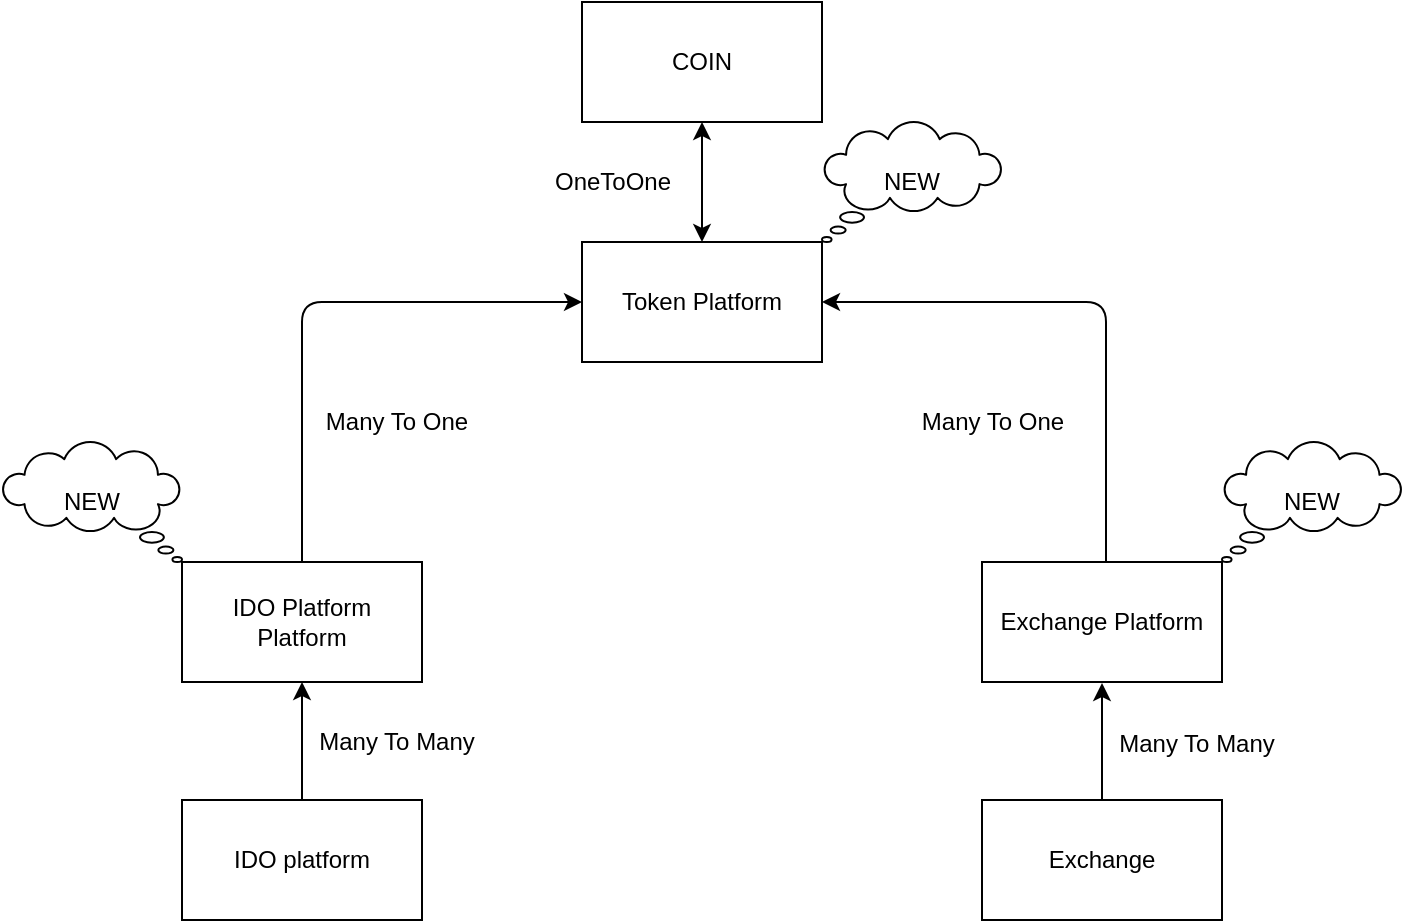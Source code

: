 <mxfile version="15.0.2" type="github">
  <diagram id="55jkiJdOHpuFxrlbwba9" name="Page-1">
    <mxGraphModel dx="1362" dy="651" grid="1" gridSize="10" guides="1" tooltips="1" connect="1" arrows="1" fold="1" page="1" pageScale="1" pageWidth="827" pageHeight="1169" math="0" shadow="0">
      <root>
        <mxCell id="0" />
        <mxCell id="1" parent="0" />
        <mxCell id="Hb-XyFJxN74L1rWlCScT-1" value="COIN" style="rounded=0;whiteSpace=wrap;html=1;" vertex="1" parent="1">
          <mxGeometry x="320" y="60" width="120" height="60" as="geometry" />
        </mxCell>
        <mxCell id="Hb-XyFJxN74L1rWlCScT-2" value="Token Platform" style="rounded=0;whiteSpace=wrap;html=1;" vertex="1" parent="1">
          <mxGeometry x="320" y="180" width="120" height="60" as="geometry" />
        </mxCell>
        <mxCell id="Hb-XyFJxN74L1rWlCScT-3" value="" style="endArrow=classic;startArrow=classic;html=1;" edge="1" parent="1" source="Hb-XyFJxN74L1rWlCScT-1">
          <mxGeometry width="50" height="50" relative="1" as="geometry">
            <mxPoint x="380" y="170" as="sourcePoint" />
            <mxPoint x="380" y="180" as="targetPoint" />
          </mxGeometry>
        </mxCell>
        <mxCell id="Hb-XyFJxN74L1rWlCScT-5" value="OneToOne" style="text;html=1;align=center;verticalAlign=middle;resizable=0;points=[];autosize=1;strokeColor=none;" vertex="1" parent="1">
          <mxGeometry x="300" y="140" width="70" height="20" as="geometry" />
        </mxCell>
        <mxCell id="Hb-XyFJxN74L1rWlCScT-6" value="IDO platform" style="rounded=0;whiteSpace=wrap;html=1;" vertex="1" parent="1">
          <mxGeometry x="120" y="459" width="120" height="60" as="geometry" />
        </mxCell>
        <mxCell id="Hb-XyFJxN74L1rWlCScT-7" value="&lt;div&gt;IDO Platform&lt;/div&gt;&lt;div&gt;Platform&lt;br&gt;&lt;/div&gt;" style="rounded=0;whiteSpace=wrap;html=1;" vertex="1" parent="1">
          <mxGeometry x="120" y="340" width="120" height="60" as="geometry" />
        </mxCell>
        <mxCell id="Hb-XyFJxN74L1rWlCScT-8" value="Exchange" style="rounded=0;whiteSpace=wrap;html=1;" vertex="1" parent="1">
          <mxGeometry x="520" y="459" width="120" height="60" as="geometry" />
        </mxCell>
        <mxCell id="Hb-XyFJxN74L1rWlCScT-9" value="Exchange Platform" style="rounded=0;whiteSpace=wrap;html=1;" vertex="1" parent="1">
          <mxGeometry x="520" y="340" width="120" height="60" as="geometry" />
        </mxCell>
        <mxCell id="Hb-XyFJxN74L1rWlCScT-11" value="" style="endArrow=classic;html=1;entryX=0.5;entryY=1;entryDx=0;entryDy=0;exitX=0.5;exitY=0;exitDx=0;exitDy=0;" edge="1" parent="1" source="Hb-XyFJxN74L1rWlCScT-6" target="Hb-XyFJxN74L1rWlCScT-7">
          <mxGeometry width="50" height="50" relative="1" as="geometry">
            <mxPoint x="182" y="460" as="sourcePoint" />
            <mxPoint x="181" y="404.02" as="targetPoint" />
          </mxGeometry>
        </mxCell>
        <mxCell id="Hb-XyFJxN74L1rWlCScT-13" value="Many To Many" style="text;html=1;align=center;verticalAlign=middle;resizable=0;points=[];autosize=1;strokeColor=none;" vertex="1" parent="1">
          <mxGeometry x="182" y="420" width="90" height="20" as="geometry" />
        </mxCell>
        <mxCell id="Hb-XyFJxN74L1rWlCScT-14" value="" style="endArrow=classic;html=1;entryX=0.5;entryY=1;entryDx=0;entryDy=0;exitX=0.5;exitY=0;exitDx=0;exitDy=0;" edge="1" parent="1">
          <mxGeometry width="50" height="50" relative="1" as="geometry">
            <mxPoint x="580" y="459.5" as="sourcePoint" />
            <mxPoint x="580" y="400.5" as="targetPoint" />
          </mxGeometry>
        </mxCell>
        <mxCell id="Hb-XyFJxN74L1rWlCScT-15" value="Many To Many" style="text;html=1;align=center;verticalAlign=middle;resizable=0;points=[];autosize=1;strokeColor=none;" vertex="1" parent="1">
          <mxGeometry x="582" y="420.5" width="90" height="20" as="geometry" />
        </mxCell>
        <mxCell id="Hb-XyFJxN74L1rWlCScT-16" value="" style="endArrow=classic;html=1;exitX=0.5;exitY=0;exitDx=0;exitDy=0;entryX=0;entryY=0.5;entryDx=0;entryDy=0;" edge="1" parent="1" source="Hb-XyFJxN74L1rWlCScT-7" target="Hb-XyFJxN74L1rWlCScT-2">
          <mxGeometry width="50" height="50" relative="1" as="geometry">
            <mxPoint x="340" y="320" as="sourcePoint" />
            <mxPoint x="318" y="190" as="targetPoint" />
            <Array as="points">
              <mxPoint x="180" y="210" />
            </Array>
          </mxGeometry>
        </mxCell>
        <mxCell id="Hb-XyFJxN74L1rWlCScT-19" value="" style="endArrow=classic;html=1;exitX=0.5;exitY=0;exitDx=0;exitDy=0;entryX=1;entryY=0.5;entryDx=0;entryDy=0;" edge="1" parent="1" target="Hb-XyFJxN74L1rWlCScT-2">
          <mxGeometry width="50" height="50" relative="1" as="geometry">
            <mxPoint x="582" y="340" as="sourcePoint" />
            <mxPoint x="720" y="190" as="targetPoint" />
            <Array as="points">
              <mxPoint x="582" y="210" />
            </Array>
          </mxGeometry>
        </mxCell>
        <mxCell id="Hb-XyFJxN74L1rWlCScT-20" value="Many To One" style="text;html=1;align=center;verticalAlign=middle;resizable=0;points=[];autosize=1;strokeColor=none;" vertex="1" parent="1">
          <mxGeometry x="182" y="260" width="90" height="20" as="geometry" />
        </mxCell>
        <mxCell id="Hb-XyFJxN74L1rWlCScT-21" value="Many To One" style="text;html=1;align=center;verticalAlign=middle;resizable=0;points=[];autosize=1;strokeColor=none;" vertex="1" parent="1">
          <mxGeometry x="480" y="260" width="90" height="20" as="geometry" />
        </mxCell>
        <mxCell id="Hb-XyFJxN74L1rWlCScT-22" value="NEW" style="whiteSpace=wrap;html=1;shape=mxgraph.basic.cloud_callout" vertex="1" parent="1">
          <mxGeometry x="640" y="280" width="90" height="60" as="geometry" />
        </mxCell>
        <mxCell id="Hb-XyFJxN74L1rWlCScT-23" value="NEW" style="whiteSpace=wrap;html=1;shape=mxgraph.basic.cloud_callout;shadow=0;flipH=1;" vertex="1" parent="1">
          <mxGeometry x="30" y="280" width="90" height="60" as="geometry" />
        </mxCell>
        <mxCell id="Hb-XyFJxN74L1rWlCScT-24" value="NEW" style="whiteSpace=wrap;html=1;shape=mxgraph.basic.cloud_callout" vertex="1" parent="1">
          <mxGeometry x="440" y="120" width="90" height="60" as="geometry" />
        </mxCell>
      </root>
    </mxGraphModel>
  </diagram>
</mxfile>
